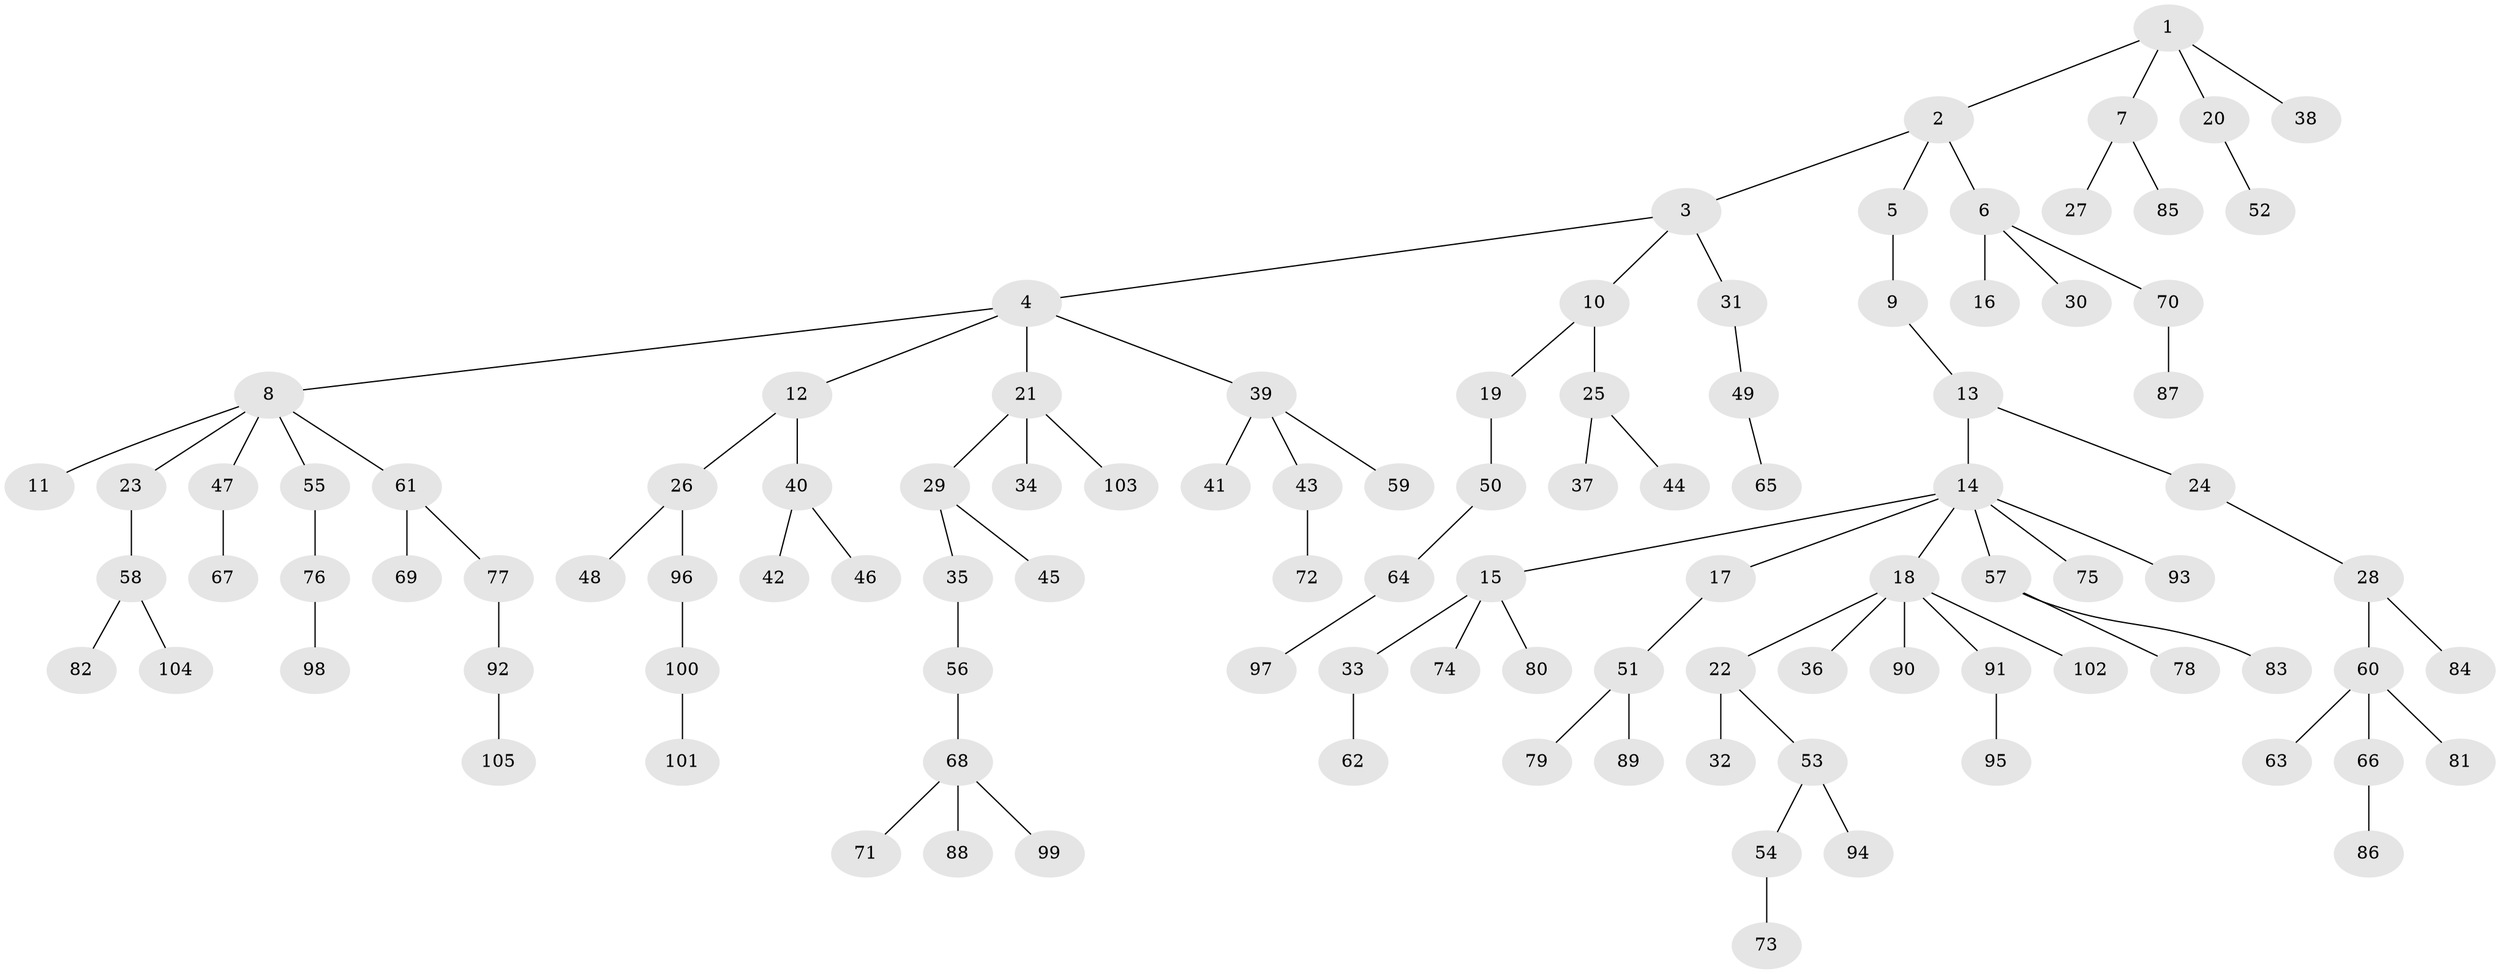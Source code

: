 // coarse degree distribution, {3: 0.1111111111111111, 6: 0.027777777777777776, 7: 0.027777777777777776, 2: 0.18055555555555555, 1: 0.5833333333333334, 4: 0.05555555555555555, 8: 0.013888888888888888}
// Generated by graph-tools (version 1.1) at 2025/42/03/06/25 10:42:05]
// undirected, 105 vertices, 104 edges
graph export_dot {
graph [start="1"]
  node [color=gray90,style=filled];
  1;
  2;
  3;
  4;
  5;
  6;
  7;
  8;
  9;
  10;
  11;
  12;
  13;
  14;
  15;
  16;
  17;
  18;
  19;
  20;
  21;
  22;
  23;
  24;
  25;
  26;
  27;
  28;
  29;
  30;
  31;
  32;
  33;
  34;
  35;
  36;
  37;
  38;
  39;
  40;
  41;
  42;
  43;
  44;
  45;
  46;
  47;
  48;
  49;
  50;
  51;
  52;
  53;
  54;
  55;
  56;
  57;
  58;
  59;
  60;
  61;
  62;
  63;
  64;
  65;
  66;
  67;
  68;
  69;
  70;
  71;
  72;
  73;
  74;
  75;
  76;
  77;
  78;
  79;
  80;
  81;
  82;
  83;
  84;
  85;
  86;
  87;
  88;
  89;
  90;
  91;
  92;
  93;
  94;
  95;
  96;
  97;
  98;
  99;
  100;
  101;
  102;
  103;
  104;
  105;
  1 -- 2;
  1 -- 7;
  1 -- 20;
  1 -- 38;
  2 -- 3;
  2 -- 5;
  2 -- 6;
  3 -- 4;
  3 -- 10;
  3 -- 31;
  4 -- 8;
  4 -- 12;
  4 -- 21;
  4 -- 39;
  5 -- 9;
  6 -- 16;
  6 -- 30;
  6 -- 70;
  7 -- 27;
  7 -- 85;
  8 -- 11;
  8 -- 23;
  8 -- 47;
  8 -- 55;
  8 -- 61;
  9 -- 13;
  10 -- 19;
  10 -- 25;
  12 -- 26;
  12 -- 40;
  13 -- 14;
  13 -- 24;
  14 -- 15;
  14 -- 17;
  14 -- 18;
  14 -- 57;
  14 -- 75;
  14 -- 93;
  15 -- 33;
  15 -- 74;
  15 -- 80;
  17 -- 51;
  18 -- 22;
  18 -- 36;
  18 -- 90;
  18 -- 91;
  18 -- 102;
  19 -- 50;
  20 -- 52;
  21 -- 29;
  21 -- 34;
  21 -- 103;
  22 -- 32;
  22 -- 53;
  23 -- 58;
  24 -- 28;
  25 -- 37;
  25 -- 44;
  26 -- 48;
  26 -- 96;
  28 -- 60;
  28 -- 84;
  29 -- 35;
  29 -- 45;
  31 -- 49;
  33 -- 62;
  35 -- 56;
  39 -- 41;
  39 -- 43;
  39 -- 59;
  40 -- 42;
  40 -- 46;
  43 -- 72;
  47 -- 67;
  49 -- 65;
  50 -- 64;
  51 -- 79;
  51 -- 89;
  53 -- 54;
  53 -- 94;
  54 -- 73;
  55 -- 76;
  56 -- 68;
  57 -- 78;
  57 -- 83;
  58 -- 82;
  58 -- 104;
  60 -- 63;
  60 -- 66;
  60 -- 81;
  61 -- 69;
  61 -- 77;
  64 -- 97;
  66 -- 86;
  68 -- 71;
  68 -- 88;
  68 -- 99;
  70 -- 87;
  76 -- 98;
  77 -- 92;
  91 -- 95;
  92 -- 105;
  96 -- 100;
  100 -- 101;
}
